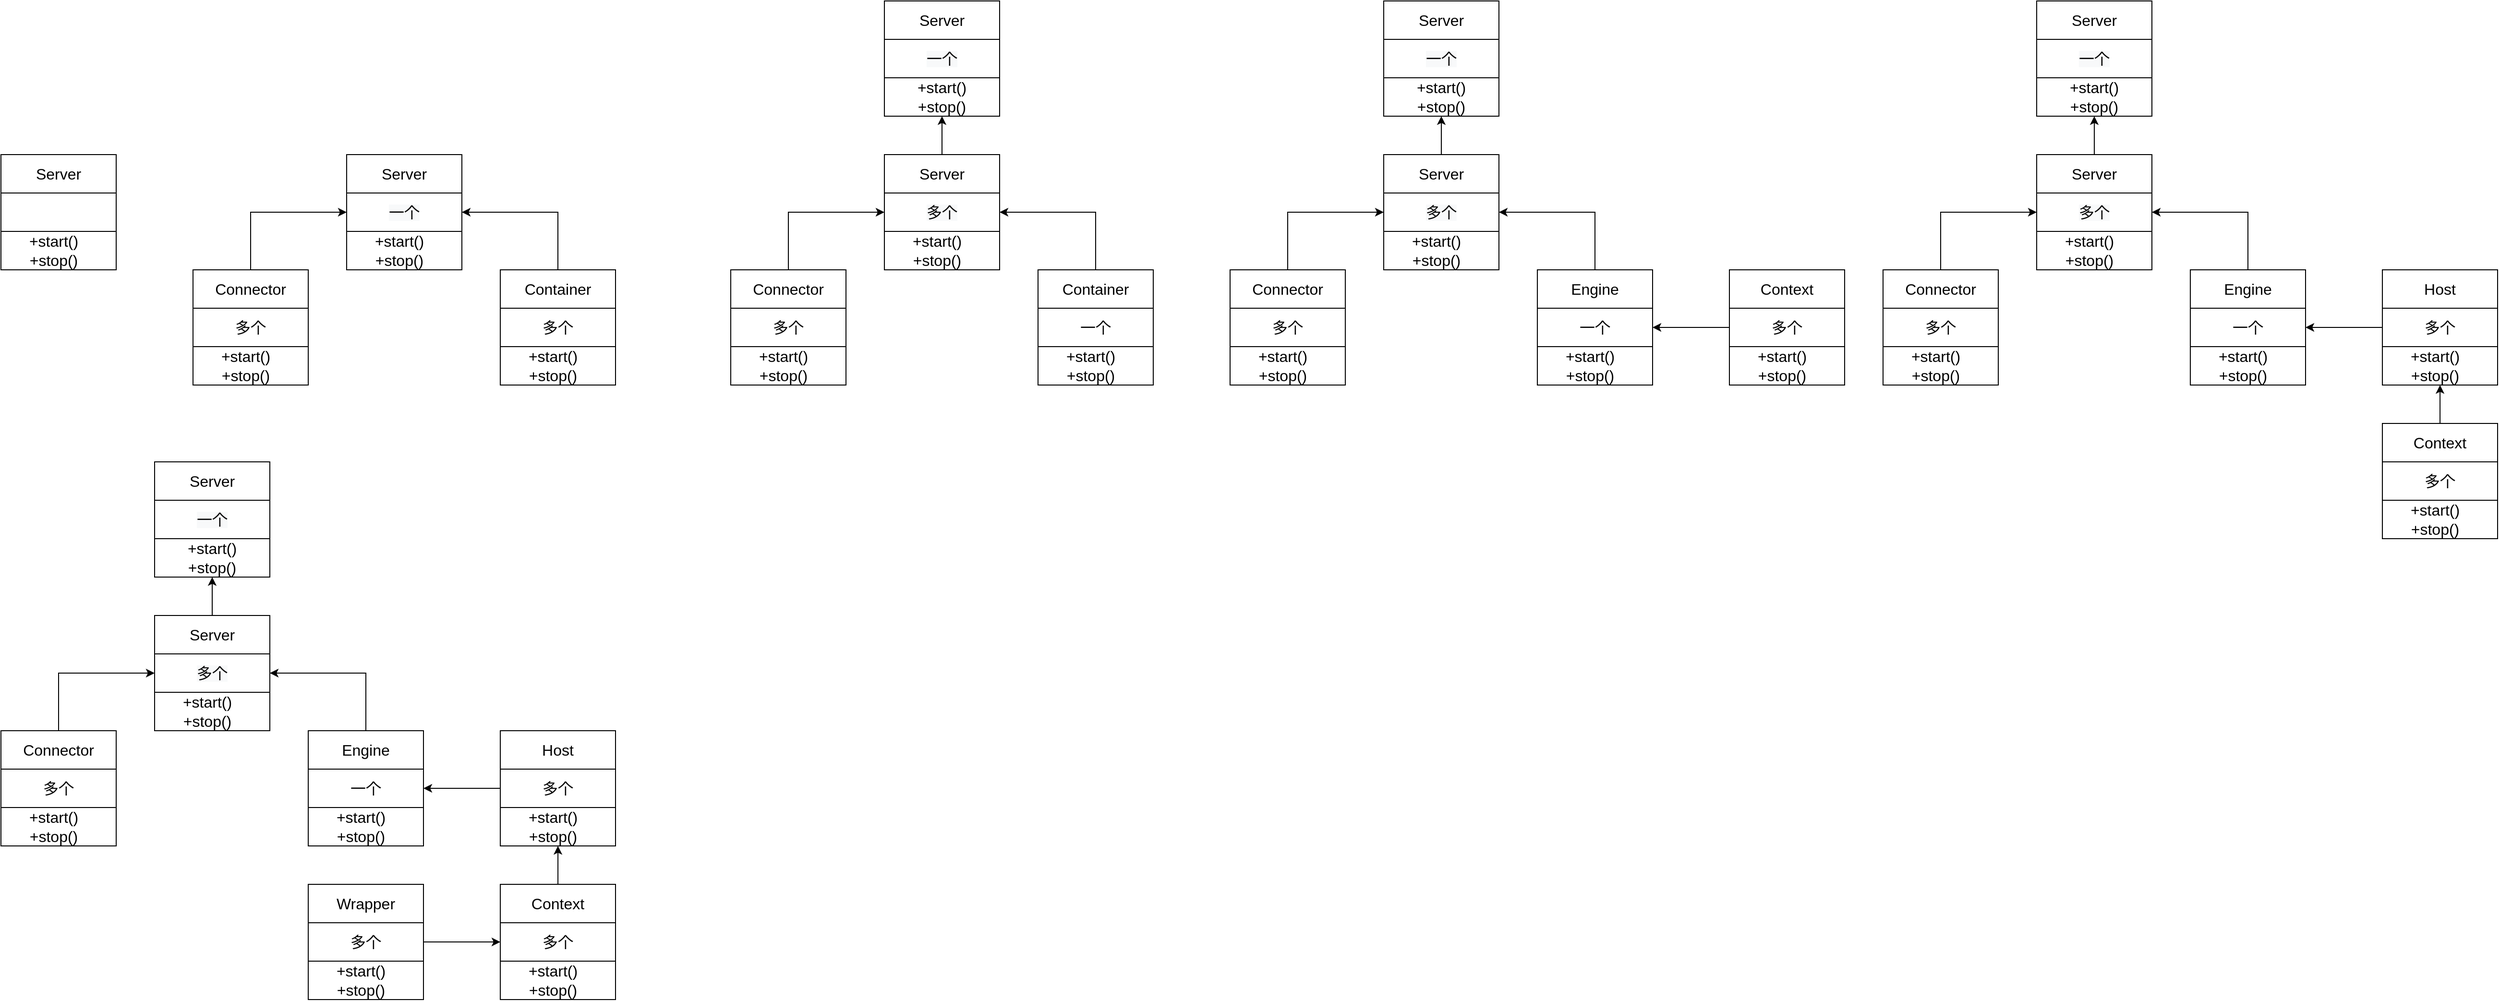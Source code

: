 <mxfile version="14.4.6" type="github">
  <diagram id="xyd3q2GVoSqCuVM3N67m" name="第 1 页">
    <mxGraphModel dx="1395" dy="899" grid="0" gridSize="10" guides="1" tooltips="1" connect="1" arrows="1" fold="1" page="1" pageScale="1" pageWidth="3300" pageHeight="4681" math="0" shadow="0">
      <root>
        <mxCell id="0" />
        <mxCell id="1" parent="0" />
        <mxCell id="2PzDrXG9zK0gIluA2ejx-1" value="" style="rounded=0;whiteSpace=wrap;html=1;" vertex="1" parent="1">
          <mxGeometry x="280" y="240" width="120" height="120" as="geometry" />
        </mxCell>
        <mxCell id="2PzDrXG9zK0gIluA2ejx-2" value="" style="endArrow=none;html=1;exitX=0;exitY=0.333;exitDx=0;exitDy=0;exitPerimeter=0;" edge="1" parent="1" source="2PzDrXG9zK0gIluA2ejx-1">
          <mxGeometry width="50" height="50" relative="1" as="geometry">
            <mxPoint x="430" y="310" as="sourcePoint" />
            <mxPoint x="400" y="280" as="targetPoint" />
          </mxGeometry>
        </mxCell>
        <mxCell id="2PzDrXG9zK0gIluA2ejx-3" value="" style="endArrow=none;html=1;exitX=0;exitY=0.333;exitDx=0;exitDy=0;exitPerimeter=0;" edge="1" parent="1">
          <mxGeometry width="50" height="50" relative="1" as="geometry">
            <mxPoint x="280" y="320.0" as="sourcePoint" />
            <mxPoint x="400" y="320.04" as="targetPoint" />
          </mxGeometry>
        </mxCell>
        <mxCell id="2PzDrXG9zK0gIluA2ejx-4" value="+start()&lt;br&gt;+stop()" style="text;html=1;strokeColor=none;fillColor=none;align=center;verticalAlign=middle;whiteSpace=wrap;rounded=0;fontSize=16;" vertex="1" parent="1">
          <mxGeometry x="290" y="320" width="90" height="40" as="geometry" />
        </mxCell>
        <mxCell id="2PzDrXG9zK0gIluA2ejx-25" value="Server" style="text;html=1;strokeColor=none;fillColor=none;align=center;verticalAlign=middle;whiteSpace=wrap;rounded=0;fontSize=16;" vertex="1" parent="1">
          <mxGeometry x="310" y="240" width="60" height="40" as="geometry" />
        </mxCell>
        <mxCell id="2PzDrXG9zK0gIluA2ejx-26" value="&lt;span style=&quot;color: rgb(0 , 0 , 0) ; font-family: &amp;#34;helvetica&amp;#34; ; font-size: 16px ; font-style: normal ; font-weight: 400 ; letter-spacing: normal ; text-align: center ; text-indent: 0px ; text-transform: none ; word-spacing: 0px ; background-color: rgb(248 , 249 , 250) ; display: inline ; float: none&quot;&gt;一个&lt;/span&gt;" style="rounded=0;whiteSpace=wrap;html=1;" vertex="1" parent="1">
          <mxGeometry x="640" y="240" width="120" height="120" as="geometry" />
        </mxCell>
        <mxCell id="2PzDrXG9zK0gIluA2ejx-27" value="" style="endArrow=none;html=1;exitX=0;exitY=0.333;exitDx=0;exitDy=0;exitPerimeter=0;" edge="1" parent="1" source="2PzDrXG9zK0gIluA2ejx-26">
          <mxGeometry width="50" height="50" relative="1" as="geometry">
            <mxPoint x="790" y="310" as="sourcePoint" />
            <mxPoint x="760" y="280" as="targetPoint" />
          </mxGeometry>
        </mxCell>
        <mxCell id="2PzDrXG9zK0gIluA2ejx-28" value="" style="endArrow=none;html=1;exitX=0;exitY=0.333;exitDx=0;exitDy=0;exitPerimeter=0;" edge="1" parent="1">
          <mxGeometry width="50" height="50" relative="1" as="geometry">
            <mxPoint x="640" y="320" as="sourcePoint" />
            <mxPoint x="760" y="320.04" as="targetPoint" />
          </mxGeometry>
        </mxCell>
        <mxCell id="2PzDrXG9zK0gIluA2ejx-29" value="+start()&lt;br&gt;+stop()" style="text;html=1;strokeColor=none;fillColor=none;align=center;verticalAlign=middle;whiteSpace=wrap;rounded=0;fontSize=16;" vertex="1" parent="1">
          <mxGeometry x="650" y="320" width="90" height="40" as="geometry" />
        </mxCell>
        <mxCell id="2PzDrXG9zK0gIluA2ejx-30" value="Server" style="text;html=1;strokeColor=none;fillColor=none;align=center;verticalAlign=middle;whiteSpace=wrap;rounded=0;fontSize=16;" vertex="1" parent="1">
          <mxGeometry x="670" y="240" width="60" height="40" as="geometry" />
        </mxCell>
        <mxCell id="2PzDrXG9zK0gIluA2ejx-52" value="&lt;span style=&quot;font-size: 16px&quot;&gt;多个&lt;/span&gt;" style="rounded=0;whiteSpace=wrap;html=1;" vertex="1" parent="1">
          <mxGeometry x="800" y="360" width="120" height="120" as="geometry" />
        </mxCell>
        <mxCell id="2PzDrXG9zK0gIluA2ejx-53" value="" style="endArrow=none;html=1;exitX=0;exitY=0.333;exitDx=0;exitDy=0;exitPerimeter=0;" edge="1" parent="1" source="2PzDrXG9zK0gIluA2ejx-52">
          <mxGeometry width="50" height="50" relative="1" as="geometry">
            <mxPoint x="950" y="430" as="sourcePoint" />
            <mxPoint x="920" y="400" as="targetPoint" />
          </mxGeometry>
        </mxCell>
        <mxCell id="2PzDrXG9zK0gIluA2ejx-54" value="" style="endArrow=none;html=1;exitX=0;exitY=0.333;exitDx=0;exitDy=0;exitPerimeter=0;" edge="1" parent="1">
          <mxGeometry width="50" height="50" relative="1" as="geometry">
            <mxPoint x="800" y="440" as="sourcePoint" />
            <mxPoint x="920" y="440.04" as="targetPoint" />
          </mxGeometry>
        </mxCell>
        <mxCell id="2PzDrXG9zK0gIluA2ejx-55" value="+start()&lt;br&gt;+stop()" style="text;html=1;strokeColor=none;fillColor=none;align=center;verticalAlign=middle;whiteSpace=wrap;rounded=0;fontSize=16;" vertex="1" parent="1">
          <mxGeometry x="810" y="440" width="90" height="40" as="geometry" />
        </mxCell>
        <mxCell id="2PzDrXG9zK0gIluA2ejx-64" style="edgeStyle=orthogonalEdgeStyle;rounded=0;orthogonalLoop=1;jettySize=auto;html=1;entryX=1;entryY=0.5;entryDx=0;entryDy=0;fontSize=16;exitX=0.5;exitY=0;exitDx=0;exitDy=0;" edge="1" parent="1" source="2PzDrXG9zK0gIluA2ejx-56" target="2PzDrXG9zK0gIluA2ejx-26">
          <mxGeometry relative="1" as="geometry">
            <Array as="points">
              <mxPoint x="860" y="300" />
            </Array>
          </mxGeometry>
        </mxCell>
        <mxCell id="2PzDrXG9zK0gIluA2ejx-56" value="Container" style="text;html=1;strokeColor=none;fillColor=none;align=center;verticalAlign=middle;whiteSpace=wrap;rounded=0;fontSize=16;" vertex="1" parent="1">
          <mxGeometry x="830" y="360" width="60" height="40" as="geometry" />
        </mxCell>
        <mxCell id="2PzDrXG9zK0gIluA2ejx-57" value="&lt;font style=&quot;font-size: 16px&quot;&gt;多个&lt;/font&gt;" style="rounded=0;whiteSpace=wrap;html=1;" vertex="1" parent="1">
          <mxGeometry x="480" y="360" width="120" height="120" as="geometry" />
        </mxCell>
        <mxCell id="2PzDrXG9zK0gIluA2ejx-58" value="" style="endArrow=none;html=1;exitX=0;exitY=0.333;exitDx=0;exitDy=0;exitPerimeter=0;" edge="1" parent="1" source="2PzDrXG9zK0gIluA2ejx-57">
          <mxGeometry width="50" height="50" relative="1" as="geometry">
            <mxPoint x="630" y="430" as="sourcePoint" />
            <mxPoint x="600" y="400" as="targetPoint" />
          </mxGeometry>
        </mxCell>
        <mxCell id="2PzDrXG9zK0gIluA2ejx-59" value="" style="endArrow=none;html=1;exitX=0;exitY=0.333;exitDx=0;exitDy=0;exitPerimeter=0;" edge="1" parent="1">
          <mxGeometry width="50" height="50" relative="1" as="geometry">
            <mxPoint x="480" y="440" as="sourcePoint" />
            <mxPoint x="600" y="440.04" as="targetPoint" />
          </mxGeometry>
        </mxCell>
        <mxCell id="2PzDrXG9zK0gIluA2ejx-60" value="+start()&lt;br&gt;+stop()" style="text;html=1;strokeColor=none;fillColor=none;align=center;verticalAlign=middle;whiteSpace=wrap;rounded=0;fontSize=16;" vertex="1" parent="1">
          <mxGeometry x="490" y="440" width="90" height="40" as="geometry" />
        </mxCell>
        <mxCell id="2PzDrXG9zK0gIluA2ejx-63" style="edgeStyle=orthogonalEdgeStyle;rounded=0;orthogonalLoop=1;jettySize=auto;html=1;entryX=0;entryY=0.5;entryDx=0;entryDy=0;fontSize=16;" edge="1" parent="1" source="2PzDrXG9zK0gIluA2ejx-61" target="2PzDrXG9zK0gIluA2ejx-26">
          <mxGeometry relative="1" as="geometry">
            <Array as="points">
              <mxPoint x="540" y="300" />
            </Array>
          </mxGeometry>
        </mxCell>
        <mxCell id="2PzDrXG9zK0gIluA2ejx-61" value="Connector" style="text;html=1;strokeColor=none;fillColor=none;align=center;verticalAlign=middle;whiteSpace=wrap;rounded=0;fontSize=16;" vertex="1" parent="1">
          <mxGeometry x="510" y="360" width="60" height="40" as="geometry" />
        </mxCell>
        <mxCell id="2PzDrXG9zK0gIluA2ejx-117" value="" style="edgeStyle=orthogonalEdgeStyle;rounded=0;orthogonalLoop=1;jettySize=auto;html=1;fontSize=16;entryX=0.5;entryY=1;entryDx=0;entryDy=0;" edge="1" parent="1" source="2PzDrXG9zK0gIluA2ejx-88" target="2PzDrXG9zK0gIluA2ejx-112">
          <mxGeometry relative="1" as="geometry" />
        </mxCell>
        <mxCell id="2PzDrXG9zK0gIluA2ejx-88" value="&lt;span style=&quot;color: rgb(0 , 0 , 0) ; font-family: &amp;#34;helvetica&amp;#34; ; font-size: 16px ; font-style: normal ; font-weight: 400 ; letter-spacing: normal ; text-align: center ; text-indent: 0px ; text-transform: none ; word-spacing: 0px ; background-color: rgb(248 , 249 , 250) ; display: inline ; float: none&quot;&gt;多个&lt;/span&gt;" style="rounded=0;whiteSpace=wrap;html=1;" vertex="1" parent="1">
          <mxGeometry x="1200" y="240" width="120" height="120" as="geometry" />
        </mxCell>
        <mxCell id="2PzDrXG9zK0gIluA2ejx-89" value="" style="endArrow=none;html=1;exitX=0;exitY=0.333;exitDx=0;exitDy=0;exitPerimeter=0;" edge="1" parent="1" source="2PzDrXG9zK0gIluA2ejx-88">
          <mxGeometry width="50" height="50" relative="1" as="geometry">
            <mxPoint x="1350" y="310" as="sourcePoint" />
            <mxPoint x="1320" y="280" as="targetPoint" />
          </mxGeometry>
        </mxCell>
        <mxCell id="2PzDrXG9zK0gIluA2ejx-90" value="" style="endArrow=none;html=1;exitX=0;exitY=0.333;exitDx=0;exitDy=0;exitPerimeter=0;" edge="1" parent="1">
          <mxGeometry width="50" height="50" relative="1" as="geometry">
            <mxPoint x="1200" y="320" as="sourcePoint" />
            <mxPoint x="1320" y="320.04" as="targetPoint" />
          </mxGeometry>
        </mxCell>
        <mxCell id="2PzDrXG9zK0gIluA2ejx-91" value="+start()&lt;br&gt;+stop()" style="text;html=1;strokeColor=none;fillColor=none;align=center;verticalAlign=middle;whiteSpace=wrap;rounded=0;fontSize=16;" vertex="1" parent="1">
          <mxGeometry x="1210" y="320" width="90" height="40" as="geometry" />
        </mxCell>
        <mxCell id="2PzDrXG9zK0gIluA2ejx-92" value="Server" style="text;html=1;strokeColor=none;fillColor=none;align=center;verticalAlign=middle;whiteSpace=wrap;rounded=0;fontSize=16;" vertex="1" parent="1">
          <mxGeometry x="1230" y="240" width="60" height="40" as="geometry" />
        </mxCell>
        <mxCell id="2PzDrXG9zK0gIluA2ejx-93" value="&lt;span style=&quot;font-size: 16px&quot;&gt;一个&lt;/span&gt;" style="rounded=0;whiteSpace=wrap;html=1;" vertex="1" parent="1">
          <mxGeometry x="1360" y="360" width="120" height="120" as="geometry" />
        </mxCell>
        <mxCell id="2PzDrXG9zK0gIluA2ejx-94" value="" style="endArrow=none;html=1;exitX=0;exitY=0.333;exitDx=0;exitDy=0;exitPerimeter=0;" edge="1" parent="1" source="2PzDrXG9zK0gIluA2ejx-93">
          <mxGeometry width="50" height="50" relative="1" as="geometry">
            <mxPoint x="1510" y="430" as="sourcePoint" />
            <mxPoint x="1480" y="400" as="targetPoint" />
          </mxGeometry>
        </mxCell>
        <mxCell id="2PzDrXG9zK0gIluA2ejx-95" value="" style="endArrow=none;html=1;exitX=0;exitY=0.333;exitDx=0;exitDy=0;exitPerimeter=0;" edge="1" parent="1">
          <mxGeometry width="50" height="50" relative="1" as="geometry">
            <mxPoint x="1360" y="440" as="sourcePoint" />
            <mxPoint x="1480" y="440.04" as="targetPoint" />
          </mxGeometry>
        </mxCell>
        <mxCell id="2PzDrXG9zK0gIluA2ejx-96" value="+start()&lt;br&gt;+stop()" style="text;html=1;strokeColor=none;fillColor=none;align=center;verticalAlign=middle;whiteSpace=wrap;rounded=0;fontSize=16;" vertex="1" parent="1">
          <mxGeometry x="1370" y="440" width="90" height="40" as="geometry" />
        </mxCell>
        <mxCell id="2PzDrXG9zK0gIluA2ejx-97" style="edgeStyle=orthogonalEdgeStyle;rounded=0;orthogonalLoop=1;jettySize=auto;html=1;entryX=1;entryY=0.5;entryDx=0;entryDy=0;fontSize=16;exitX=0.5;exitY=0;exitDx=0;exitDy=0;" edge="1" parent="1" source="2PzDrXG9zK0gIluA2ejx-98" target="2PzDrXG9zK0gIluA2ejx-88">
          <mxGeometry relative="1" as="geometry">
            <Array as="points">
              <mxPoint x="1420" y="300" />
            </Array>
          </mxGeometry>
        </mxCell>
        <mxCell id="2PzDrXG9zK0gIluA2ejx-98" value="Container" style="text;html=1;strokeColor=none;fillColor=none;align=center;verticalAlign=middle;whiteSpace=wrap;rounded=0;fontSize=16;" vertex="1" parent="1">
          <mxGeometry x="1390" y="360" width="60" height="40" as="geometry" />
        </mxCell>
        <mxCell id="2PzDrXG9zK0gIluA2ejx-99" value="&lt;font style=&quot;font-size: 16px&quot;&gt;多个&lt;/font&gt;" style="rounded=0;whiteSpace=wrap;html=1;" vertex="1" parent="1">
          <mxGeometry x="1040" y="360" width="120" height="120" as="geometry" />
        </mxCell>
        <mxCell id="2PzDrXG9zK0gIluA2ejx-100" value="" style="endArrow=none;html=1;exitX=0;exitY=0.333;exitDx=0;exitDy=0;exitPerimeter=0;" edge="1" parent="1" source="2PzDrXG9zK0gIluA2ejx-99">
          <mxGeometry width="50" height="50" relative="1" as="geometry">
            <mxPoint x="1190" y="430" as="sourcePoint" />
            <mxPoint x="1160" y="400" as="targetPoint" />
          </mxGeometry>
        </mxCell>
        <mxCell id="2PzDrXG9zK0gIluA2ejx-101" value="" style="endArrow=none;html=1;exitX=0;exitY=0.333;exitDx=0;exitDy=0;exitPerimeter=0;" edge="1" parent="1">
          <mxGeometry width="50" height="50" relative="1" as="geometry">
            <mxPoint x="1040" y="440" as="sourcePoint" />
            <mxPoint x="1160" y="440.04" as="targetPoint" />
          </mxGeometry>
        </mxCell>
        <mxCell id="2PzDrXG9zK0gIluA2ejx-102" value="+start()&lt;br&gt;+stop()" style="text;html=1;strokeColor=none;fillColor=none;align=center;verticalAlign=middle;whiteSpace=wrap;rounded=0;fontSize=16;" vertex="1" parent="1">
          <mxGeometry x="1050" y="440" width="90" height="40" as="geometry" />
        </mxCell>
        <mxCell id="2PzDrXG9zK0gIluA2ejx-103" style="edgeStyle=orthogonalEdgeStyle;rounded=0;orthogonalLoop=1;jettySize=auto;html=1;entryX=0;entryY=0.5;entryDx=0;entryDy=0;fontSize=16;" edge="1" parent="1" source="2PzDrXG9zK0gIluA2ejx-104" target="2PzDrXG9zK0gIluA2ejx-88">
          <mxGeometry relative="1" as="geometry">
            <Array as="points">
              <mxPoint x="1100" y="300" />
            </Array>
          </mxGeometry>
        </mxCell>
        <mxCell id="2PzDrXG9zK0gIluA2ejx-104" value="Connector" style="text;html=1;strokeColor=none;fillColor=none;align=center;verticalAlign=middle;whiteSpace=wrap;rounded=0;fontSize=16;" vertex="1" parent="1">
          <mxGeometry x="1070" y="360" width="60" height="40" as="geometry" />
        </mxCell>
        <mxCell id="2PzDrXG9zK0gIluA2ejx-112" value="&lt;span style=&quot;color: rgb(0 , 0 , 0) ; font-family: &amp;#34;helvetica&amp;#34; ; font-size: 16px ; font-style: normal ; font-weight: 400 ; letter-spacing: normal ; text-align: center ; text-indent: 0px ; text-transform: none ; word-spacing: 0px ; background-color: rgb(248 , 249 , 250) ; display: inline ; float: none&quot;&gt;一个&lt;/span&gt;" style="rounded=0;whiteSpace=wrap;html=1;" vertex="1" parent="1">
          <mxGeometry x="1200" y="80" width="120" height="120" as="geometry" />
        </mxCell>
        <mxCell id="2PzDrXG9zK0gIluA2ejx-113" value="" style="endArrow=none;html=1;exitX=0;exitY=0.333;exitDx=0;exitDy=0;exitPerimeter=0;" edge="1" parent="1" source="2PzDrXG9zK0gIluA2ejx-112">
          <mxGeometry width="50" height="50" relative="1" as="geometry">
            <mxPoint x="1350" y="150" as="sourcePoint" />
            <mxPoint x="1320" y="120" as="targetPoint" />
          </mxGeometry>
        </mxCell>
        <mxCell id="2PzDrXG9zK0gIluA2ejx-114" value="" style="endArrow=none;html=1;exitX=0;exitY=0.333;exitDx=0;exitDy=0;exitPerimeter=0;" edge="1" parent="1">
          <mxGeometry width="50" height="50" relative="1" as="geometry">
            <mxPoint x="1200" y="160" as="sourcePoint" />
            <mxPoint x="1320" y="160.04" as="targetPoint" />
          </mxGeometry>
        </mxCell>
        <mxCell id="2PzDrXG9zK0gIluA2ejx-115" value="+start()&lt;br&gt;+stop()" style="text;html=1;strokeColor=none;fillColor=none;align=center;verticalAlign=middle;whiteSpace=wrap;rounded=0;fontSize=16;" vertex="1" parent="1">
          <mxGeometry x="1220" y="160" width="80" height="40" as="geometry" />
        </mxCell>
        <mxCell id="2PzDrXG9zK0gIluA2ejx-116" value="Server" style="text;html=1;strokeColor=none;fillColor=none;align=center;verticalAlign=middle;whiteSpace=wrap;rounded=0;fontSize=16;" vertex="1" parent="1">
          <mxGeometry x="1230" y="80" width="60" height="40" as="geometry" />
        </mxCell>
        <mxCell id="2PzDrXG9zK0gIluA2ejx-119" value="" style="edgeStyle=orthogonalEdgeStyle;rounded=0;orthogonalLoop=1;jettySize=auto;html=1;fontSize=16;entryX=0.5;entryY=1;entryDx=0;entryDy=0;" edge="1" parent="1" source="2PzDrXG9zK0gIluA2ejx-120" target="2PzDrXG9zK0gIluA2ejx-137">
          <mxGeometry relative="1" as="geometry" />
        </mxCell>
        <mxCell id="2PzDrXG9zK0gIluA2ejx-120" value="&lt;span style=&quot;color: rgb(0 , 0 , 0) ; font-family: &amp;#34;helvetica&amp;#34; ; font-size: 16px ; font-style: normal ; font-weight: 400 ; letter-spacing: normal ; text-align: center ; text-indent: 0px ; text-transform: none ; word-spacing: 0px ; background-color: rgb(248 , 249 , 250) ; display: inline ; float: none&quot;&gt;多个&lt;/span&gt;" style="rounded=0;whiteSpace=wrap;html=1;" vertex="1" parent="1">
          <mxGeometry x="1720" y="240" width="120" height="120" as="geometry" />
        </mxCell>
        <mxCell id="2PzDrXG9zK0gIluA2ejx-121" value="" style="endArrow=none;html=1;exitX=0;exitY=0.333;exitDx=0;exitDy=0;exitPerimeter=0;" edge="1" parent="1" source="2PzDrXG9zK0gIluA2ejx-120">
          <mxGeometry width="50" height="50" relative="1" as="geometry">
            <mxPoint x="1870" y="310" as="sourcePoint" />
            <mxPoint x="1840" y="280" as="targetPoint" />
          </mxGeometry>
        </mxCell>
        <mxCell id="2PzDrXG9zK0gIluA2ejx-122" value="" style="endArrow=none;html=1;exitX=0;exitY=0.333;exitDx=0;exitDy=0;exitPerimeter=0;" edge="1" parent="1">
          <mxGeometry width="50" height="50" relative="1" as="geometry">
            <mxPoint x="1720" y="320.0" as="sourcePoint" />
            <mxPoint x="1840" y="320.04" as="targetPoint" />
          </mxGeometry>
        </mxCell>
        <mxCell id="2PzDrXG9zK0gIluA2ejx-123" value="+start()&lt;br&gt;+stop()" style="text;html=1;strokeColor=none;fillColor=none;align=center;verticalAlign=middle;whiteSpace=wrap;rounded=0;fontSize=16;" vertex="1" parent="1">
          <mxGeometry x="1730" y="320" width="90" height="40" as="geometry" />
        </mxCell>
        <mxCell id="2PzDrXG9zK0gIluA2ejx-124" value="Server" style="text;html=1;strokeColor=none;fillColor=none;align=center;verticalAlign=middle;whiteSpace=wrap;rounded=0;fontSize=16;" vertex="1" parent="1">
          <mxGeometry x="1750" y="240" width="60" height="40" as="geometry" />
        </mxCell>
        <mxCell id="2PzDrXG9zK0gIluA2ejx-125" value="&lt;span style=&quot;font-size: 16px&quot;&gt;一个&lt;/span&gt;" style="rounded=0;whiteSpace=wrap;html=1;" vertex="1" parent="1">
          <mxGeometry x="1880" y="360" width="120" height="120" as="geometry" />
        </mxCell>
        <mxCell id="2PzDrXG9zK0gIluA2ejx-126" value="" style="endArrow=none;html=1;exitX=0;exitY=0.333;exitDx=0;exitDy=0;exitPerimeter=0;" edge="1" parent="1" source="2PzDrXG9zK0gIluA2ejx-125">
          <mxGeometry width="50" height="50" relative="1" as="geometry">
            <mxPoint x="2030" y="430" as="sourcePoint" />
            <mxPoint x="2000" y="400.0" as="targetPoint" />
          </mxGeometry>
        </mxCell>
        <mxCell id="2PzDrXG9zK0gIluA2ejx-127" value="" style="endArrow=none;html=1;exitX=0;exitY=0.333;exitDx=0;exitDy=0;exitPerimeter=0;" edge="1" parent="1">
          <mxGeometry width="50" height="50" relative="1" as="geometry">
            <mxPoint x="1880" y="440.0" as="sourcePoint" />
            <mxPoint x="2000" y="440.04" as="targetPoint" />
          </mxGeometry>
        </mxCell>
        <mxCell id="2PzDrXG9zK0gIluA2ejx-128" value="+start()&lt;br&gt;+stop()" style="text;html=1;strokeColor=none;fillColor=none;align=center;verticalAlign=middle;whiteSpace=wrap;rounded=0;fontSize=16;" vertex="1" parent="1">
          <mxGeometry x="1890" y="440" width="90" height="40" as="geometry" />
        </mxCell>
        <mxCell id="2PzDrXG9zK0gIluA2ejx-129" style="edgeStyle=orthogonalEdgeStyle;rounded=0;orthogonalLoop=1;jettySize=auto;html=1;entryX=1;entryY=0.5;entryDx=0;entryDy=0;fontSize=16;exitX=0.5;exitY=0;exitDx=0;exitDy=0;" edge="1" parent="1" source="2PzDrXG9zK0gIluA2ejx-130" target="2PzDrXG9zK0gIluA2ejx-120">
          <mxGeometry relative="1" as="geometry">
            <Array as="points">
              <mxPoint x="1940" y="300" />
            </Array>
          </mxGeometry>
        </mxCell>
        <mxCell id="2PzDrXG9zK0gIluA2ejx-130" value="Engine" style="text;html=1;strokeColor=none;fillColor=none;align=center;verticalAlign=middle;whiteSpace=wrap;rounded=0;fontSize=16;" vertex="1" parent="1">
          <mxGeometry x="1910" y="360" width="60" height="40" as="geometry" />
        </mxCell>
        <mxCell id="2PzDrXG9zK0gIluA2ejx-131" value="&lt;font style=&quot;font-size: 16px&quot;&gt;多个&lt;/font&gt;" style="rounded=0;whiteSpace=wrap;html=1;" vertex="1" parent="1">
          <mxGeometry x="1560" y="360" width="120" height="120" as="geometry" />
        </mxCell>
        <mxCell id="2PzDrXG9zK0gIluA2ejx-132" value="" style="endArrow=none;html=1;exitX=0;exitY=0.333;exitDx=0;exitDy=0;exitPerimeter=0;" edge="1" parent="1" source="2PzDrXG9zK0gIluA2ejx-131">
          <mxGeometry width="50" height="50" relative="1" as="geometry">
            <mxPoint x="1710" y="430" as="sourcePoint" />
            <mxPoint x="1680" y="400.0" as="targetPoint" />
          </mxGeometry>
        </mxCell>
        <mxCell id="2PzDrXG9zK0gIluA2ejx-133" value="" style="endArrow=none;html=1;exitX=0;exitY=0.333;exitDx=0;exitDy=0;exitPerimeter=0;" edge="1" parent="1">
          <mxGeometry width="50" height="50" relative="1" as="geometry">
            <mxPoint x="1560" y="440.0" as="sourcePoint" />
            <mxPoint x="1680" y="440.04" as="targetPoint" />
          </mxGeometry>
        </mxCell>
        <mxCell id="2PzDrXG9zK0gIluA2ejx-134" value="+start()&lt;br&gt;+stop()" style="text;html=1;strokeColor=none;fillColor=none;align=center;verticalAlign=middle;whiteSpace=wrap;rounded=0;fontSize=16;" vertex="1" parent="1">
          <mxGeometry x="1570" y="440" width="90" height="40" as="geometry" />
        </mxCell>
        <mxCell id="2PzDrXG9zK0gIluA2ejx-135" style="edgeStyle=orthogonalEdgeStyle;rounded=0;orthogonalLoop=1;jettySize=auto;html=1;entryX=0;entryY=0.5;entryDx=0;entryDy=0;fontSize=16;" edge="1" parent="1" source="2PzDrXG9zK0gIluA2ejx-136" target="2PzDrXG9zK0gIluA2ejx-120">
          <mxGeometry relative="1" as="geometry">
            <Array as="points">
              <mxPoint x="1620" y="300" />
            </Array>
          </mxGeometry>
        </mxCell>
        <mxCell id="2PzDrXG9zK0gIluA2ejx-136" value="Connector" style="text;html=1;strokeColor=none;fillColor=none;align=center;verticalAlign=middle;whiteSpace=wrap;rounded=0;fontSize=16;" vertex="1" parent="1">
          <mxGeometry x="1590" y="360" width="60" height="40" as="geometry" />
        </mxCell>
        <mxCell id="2PzDrXG9zK0gIluA2ejx-137" value="&lt;span style=&quot;color: rgb(0 , 0 , 0) ; font-family: &amp;#34;helvetica&amp;#34; ; font-size: 16px ; font-style: normal ; font-weight: 400 ; letter-spacing: normal ; text-align: center ; text-indent: 0px ; text-transform: none ; word-spacing: 0px ; background-color: rgb(248 , 249 , 250) ; display: inline ; float: none&quot;&gt;一个&lt;/span&gt;" style="rounded=0;whiteSpace=wrap;html=1;" vertex="1" parent="1">
          <mxGeometry x="1720" y="80" width="120" height="120" as="geometry" />
        </mxCell>
        <mxCell id="2PzDrXG9zK0gIluA2ejx-138" value="" style="endArrow=none;html=1;exitX=0;exitY=0.333;exitDx=0;exitDy=0;exitPerimeter=0;" edge="1" parent="1" source="2PzDrXG9zK0gIluA2ejx-137">
          <mxGeometry width="50" height="50" relative="1" as="geometry">
            <mxPoint x="1870" y="150" as="sourcePoint" />
            <mxPoint x="1840" y="120" as="targetPoint" />
          </mxGeometry>
        </mxCell>
        <mxCell id="2PzDrXG9zK0gIluA2ejx-139" value="" style="endArrow=none;html=1;exitX=0;exitY=0.333;exitDx=0;exitDy=0;exitPerimeter=0;" edge="1" parent="1">
          <mxGeometry width="50" height="50" relative="1" as="geometry">
            <mxPoint x="1720" y="160" as="sourcePoint" />
            <mxPoint x="1840" y="160.04" as="targetPoint" />
          </mxGeometry>
        </mxCell>
        <mxCell id="2PzDrXG9zK0gIluA2ejx-140" value="+start()&lt;br&gt;+stop()" style="text;html=1;strokeColor=none;fillColor=none;align=center;verticalAlign=middle;whiteSpace=wrap;rounded=0;fontSize=16;" vertex="1" parent="1">
          <mxGeometry x="1740" y="160" width="80" height="40" as="geometry" />
        </mxCell>
        <mxCell id="2PzDrXG9zK0gIluA2ejx-141" value="Server" style="text;html=1;strokeColor=none;fillColor=none;align=center;verticalAlign=middle;whiteSpace=wrap;rounded=0;fontSize=16;" vertex="1" parent="1">
          <mxGeometry x="1750" y="80" width="60" height="40" as="geometry" />
        </mxCell>
        <mxCell id="2PzDrXG9zK0gIluA2ejx-147" value="" style="edgeStyle=orthogonalEdgeStyle;rounded=0;orthogonalLoop=1;jettySize=auto;html=1;fontSize=16;entryX=1;entryY=0.5;entryDx=0;entryDy=0;" edge="1" parent="1" source="2PzDrXG9zK0gIluA2ejx-142" target="2PzDrXG9zK0gIluA2ejx-125">
          <mxGeometry relative="1" as="geometry" />
        </mxCell>
        <mxCell id="2PzDrXG9zK0gIluA2ejx-142" value="&lt;span style=&quot;font-size: 16px&quot;&gt;多个&lt;/span&gt;" style="rounded=0;whiteSpace=wrap;html=1;" vertex="1" parent="1">
          <mxGeometry x="2080" y="360" width="120" height="120" as="geometry" />
        </mxCell>
        <mxCell id="2PzDrXG9zK0gIluA2ejx-143" value="" style="endArrow=none;html=1;exitX=0;exitY=0.333;exitDx=0;exitDy=0;exitPerimeter=0;" edge="1" parent="1" source="2PzDrXG9zK0gIluA2ejx-142">
          <mxGeometry width="50" height="50" relative="1" as="geometry">
            <mxPoint x="2230" y="430" as="sourcePoint" />
            <mxPoint x="2200" y="400.0" as="targetPoint" />
          </mxGeometry>
        </mxCell>
        <mxCell id="2PzDrXG9zK0gIluA2ejx-144" value="" style="endArrow=none;html=1;exitX=0;exitY=0.333;exitDx=0;exitDy=0;exitPerimeter=0;" edge="1" parent="1">
          <mxGeometry width="50" height="50" relative="1" as="geometry">
            <mxPoint x="2080" y="440.0" as="sourcePoint" />
            <mxPoint x="2200" y="440.04" as="targetPoint" />
          </mxGeometry>
        </mxCell>
        <mxCell id="2PzDrXG9zK0gIluA2ejx-145" value="+start()&lt;br&gt;+stop()" style="text;html=1;strokeColor=none;fillColor=none;align=center;verticalAlign=middle;whiteSpace=wrap;rounded=0;fontSize=16;" vertex="1" parent="1">
          <mxGeometry x="2090" y="440" width="90" height="40" as="geometry" />
        </mxCell>
        <mxCell id="2PzDrXG9zK0gIluA2ejx-146" value="Context" style="text;html=1;strokeColor=none;fillColor=none;align=center;verticalAlign=middle;whiteSpace=wrap;rounded=0;fontSize=16;" vertex="1" parent="1">
          <mxGeometry x="2110" y="360" width="60" height="40" as="geometry" />
        </mxCell>
        <mxCell id="2PzDrXG9zK0gIluA2ejx-148" value="" style="edgeStyle=orthogonalEdgeStyle;rounded=0;orthogonalLoop=1;jettySize=auto;html=1;fontSize=16;entryX=0.5;entryY=1;entryDx=0;entryDy=0;" edge="1" parent="1" source="2PzDrXG9zK0gIluA2ejx-149" target="2PzDrXG9zK0gIluA2ejx-166">
          <mxGeometry relative="1" as="geometry" />
        </mxCell>
        <mxCell id="2PzDrXG9zK0gIluA2ejx-149" value="&lt;span style=&quot;color: rgb(0 , 0 , 0) ; font-family: &amp;#34;helvetica&amp;#34; ; font-size: 16px ; font-style: normal ; font-weight: 400 ; letter-spacing: normal ; text-align: center ; text-indent: 0px ; text-transform: none ; word-spacing: 0px ; background-color: rgb(248 , 249 , 250) ; display: inline ; float: none&quot;&gt;多个&lt;/span&gt;" style="rounded=0;whiteSpace=wrap;html=1;" vertex="1" parent="1">
          <mxGeometry x="2400" y="240" width="120" height="120" as="geometry" />
        </mxCell>
        <mxCell id="2PzDrXG9zK0gIluA2ejx-150" value="" style="endArrow=none;html=1;exitX=0;exitY=0.333;exitDx=0;exitDy=0;exitPerimeter=0;" edge="1" parent="1" source="2PzDrXG9zK0gIluA2ejx-149">
          <mxGeometry width="50" height="50" relative="1" as="geometry">
            <mxPoint x="2550" y="310" as="sourcePoint" />
            <mxPoint x="2520" y="280" as="targetPoint" />
          </mxGeometry>
        </mxCell>
        <mxCell id="2PzDrXG9zK0gIluA2ejx-151" value="" style="endArrow=none;html=1;exitX=0;exitY=0.333;exitDx=0;exitDy=0;exitPerimeter=0;" edge="1" parent="1">
          <mxGeometry width="50" height="50" relative="1" as="geometry">
            <mxPoint x="2400" y="320.0" as="sourcePoint" />
            <mxPoint x="2520" y="320.04" as="targetPoint" />
          </mxGeometry>
        </mxCell>
        <mxCell id="2PzDrXG9zK0gIluA2ejx-152" value="+start()&lt;br&gt;+stop()" style="text;html=1;strokeColor=none;fillColor=none;align=center;verticalAlign=middle;whiteSpace=wrap;rounded=0;fontSize=16;" vertex="1" parent="1">
          <mxGeometry x="2410" y="320" width="90" height="40" as="geometry" />
        </mxCell>
        <mxCell id="2PzDrXG9zK0gIluA2ejx-153" value="Server" style="text;html=1;strokeColor=none;fillColor=none;align=center;verticalAlign=middle;whiteSpace=wrap;rounded=0;fontSize=16;" vertex="1" parent="1">
          <mxGeometry x="2430" y="240" width="60" height="40" as="geometry" />
        </mxCell>
        <mxCell id="2PzDrXG9zK0gIluA2ejx-154" value="&lt;span style=&quot;font-size: 16px&quot;&gt;一个&lt;/span&gt;" style="rounded=0;whiteSpace=wrap;html=1;" vertex="1" parent="1">
          <mxGeometry x="2560" y="360" width="120" height="120" as="geometry" />
        </mxCell>
        <mxCell id="2PzDrXG9zK0gIluA2ejx-155" value="" style="endArrow=none;html=1;exitX=0;exitY=0.333;exitDx=0;exitDy=0;exitPerimeter=0;" edge="1" parent="1" source="2PzDrXG9zK0gIluA2ejx-154">
          <mxGeometry width="50" height="50" relative="1" as="geometry">
            <mxPoint x="2710" y="430" as="sourcePoint" />
            <mxPoint x="2680" y="400.0" as="targetPoint" />
          </mxGeometry>
        </mxCell>
        <mxCell id="2PzDrXG9zK0gIluA2ejx-156" value="" style="endArrow=none;html=1;exitX=0;exitY=0.333;exitDx=0;exitDy=0;exitPerimeter=0;" edge="1" parent="1">
          <mxGeometry width="50" height="50" relative="1" as="geometry">
            <mxPoint x="2560" y="440.0" as="sourcePoint" />
            <mxPoint x="2680" y="440.04" as="targetPoint" />
          </mxGeometry>
        </mxCell>
        <mxCell id="2PzDrXG9zK0gIluA2ejx-157" value="+start()&lt;br&gt;+stop()" style="text;html=1;strokeColor=none;fillColor=none;align=center;verticalAlign=middle;whiteSpace=wrap;rounded=0;fontSize=16;" vertex="1" parent="1">
          <mxGeometry x="2570" y="440" width="90" height="40" as="geometry" />
        </mxCell>
        <mxCell id="2PzDrXG9zK0gIluA2ejx-158" style="edgeStyle=orthogonalEdgeStyle;rounded=0;orthogonalLoop=1;jettySize=auto;html=1;entryX=1;entryY=0.5;entryDx=0;entryDy=0;fontSize=16;exitX=0.5;exitY=0;exitDx=0;exitDy=0;" edge="1" parent="1" source="2PzDrXG9zK0gIluA2ejx-159" target="2PzDrXG9zK0gIluA2ejx-149">
          <mxGeometry relative="1" as="geometry">
            <Array as="points">
              <mxPoint x="2620" y="300" />
            </Array>
          </mxGeometry>
        </mxCell>
        <mxCell id="2PzDrXG9zK0gIluA2ejx-159" value="Engine" style="text;html=1;strokeColor=none;fillColor=none;align=center;verticalAlign=middle;whiteSpace=wrap;rounded=0;fontSize=16;" vertex="1" parent="1">
          <mxGeometry x="2590" y="360" width="60" height="40" as="geometry" />
        </mxCell>
        <mxCell id="2PzDrXG9zK0gIluA2ejx-160" value="&lt;font style=&quot;font-size: 16px&quot;&gt;多个&lt;/font&gt;" style="rounded=0;whiteSpace=wrap;html=1;" vertex="1" parent="1">
          <mxGeometry x="2240" y="360" width="120" height="120" as="geometry" />
        </mxCell>
        <mxCell id="2PzDrXG9zK0gIluA2ejx-161" value="" style="endArrow=none;html=1;exitX=0;exitY=0.333;exitDx=0;exitDy=0;exitPerimeter=0;" edge="1" parent="1" source="2PzDrXG9zK0gIluA2ejx-160">
          <mxGeometry width="50" height="50" relative="1" as="geometry">
            <mxPoint x="2390" y="430" as="sourcePoint" />
            <mxPoint x="2360" y="400.0" as="targetPoint" />
          </mxGeometry>
        </mxCell>
        <mxCell id="2PzDrXG9zK0gIluA2ejx-162" value="" style="endArrow=none;html=1;exitX=0;exitY=0.333;exitDx=0;exitDy=0;exitPerimeter=0;" edge="1" parent="1">
          <mxGeometry width="50" height="50" relative="1" as="geometry">
            <mxPoint x="2240" y="440.0" as="sourcePoint" />
            <mxPoint x="2360" y="440.04" as="targetPoint" />
          </mxGeometry>
        </mxCell>
        <mxCell id="2PzDrXG9zK0gIluA2ejx-163" value="+start()&lt;br&gt;+stop()" style="text;html=1;strokeColor=none;fillColor=none;align=center;verticalAlign=middle;whiteSpace=wrap;rounded=0;fontSize=16;" vertex="1" parent="1">
          <mxGeometry x="2250" y="440" width="90" height="40" as="geometry" />
        </mxCell>
        <mxCell id="2PzDrXG9zK0gIluA2ejx-164" style="edgeStyle=orthogonalEdgeStyle;rounded=0;orthogonalLoop=1;jettySize=auto;html=1;entryX=0;entryY=0.5;entryDx=0;entryDy=0;fontSize=16;" edge="1" parent="1" source="2PzDrXG9zK0gIluA2ejx-165" target="2PzDrXG9zK0gIluA2ejx-149">
          <mxGeometry relative="1" as="geometry">
            <Array as="points">
              <mxPoint x="2300" y="300" />
            </Array>
          </mxGeometry>
        </mxCell>
        <mxCell id="2PzDrXG9zK0gIluA2ejx-165" value="Connector" style="text;html=1;strokeColor=none;fillColor=none;align=center;verticalAlign=middle;whiteSpace=wrap;rounded=0;fontSize=16;" vertex="1" parent="1">
          <mxGeometry x="2270" y="360" width="60" height="40" as="geometry" />
        </mxCell>
        <mxCell id="2PzDrXG9zK0gIluA2ejx-166" value="&lt;span style=&quot;color: rgb(0 , 0 , 0) ; font-family: &amp;#34;helvetica&amp;#34; ; font-size: 16px ; font-style: normal ; font-weight: 400 ; letter-spacing: normal ; text-align: center ; text-indent: 0px ; text-transform: none ; word-spacing: 0px ; background-color: rgb(248 , 249 , 250) ; display: inline ; float: none&quot;&gt;一个&lt;/span&gt;" style="rounded=0;whiteSpace=wrap;html=1;" vertex="1" parent="1">
          <mxGeometry x="2400" y="80" width="120" height="120" as="geometry" />
        </mxCell>
        <mxCell id="2PzDrXG9zK0gIluA2ejx-167" value="" style="endArrow=none;html=1;exitX=0;exitY=0.333;exitDx=0;exitDy=0;exitPerimeter=0;" edge="1" parent="1" source="2PzDrXG9zK0gIluA2ejx-166">
          <mxGeometry width="50" height="50" relative="1" as="geometry">
            <mxPoint x="2550" y="150" as="sourcePoint" />
            <mxPoint x="2520" y="120" as="targetPoint" />
          </mxGeometry>
        </mxCell>
        <mxCell id="2PzDrXG9zK0gIluA2ejx-168" value="" style="endArrow=none;html=1;exitX=0;exitY=0.333;exitDx=0;exitDy=0;exitPerimeter=0;" edge="1" parent="1">
          <mxGeometry width="50" height="50" relative="1" as="geometry">
            <mxPoint x="2400" y="160" as="sourcePoint" />
            <mxPoint x="2520" y="160.04" as="targetPoint" />
          </mxGeometry>
        </mxCell>
        <mxCell id="2PzDrXG9zK0gIluA2ejx-169" value="+start()&lt;br&gt;+stop()" style="text;html=1;strokeColor=none;fillColor=none;align=center;verticalAlign=middle;whiteSpace=wrap;rounded=0;fontSize=16;" vertex="1" parent="1">
          <mxGeometry x="2420" y="160" width="80" height="40" as="geometry" />
        </mxCell>
        <mxCell id="2PzDrXG9zK0gIluA2ejx-170" value="Server" style="text;html=1;strokeColor=none;fillColor=none;align=center;verticalAlign=middle;whiteSpace=wrap;rounded=0;fontSize=16;" vertex="1" parent="1">
          <mxGeometry x="2430" y="80" width="60" height="40" as="geometry" />
        </mxCell>
        <mxCell id="2PzDrXG9zK0gIluA2ejx-171" value="" style="edgeStyle=orthogonalEdgeStyle;rounded=0;orthogonalLoop=1;jettySize=auto;html=1;fontSize=16;entryX=1;entryY=0.5;entryDx=0;entryDy=0;" edge="1" parent="1" source="2PzDrXG9zK0gIluA2ejx-172" target="2PzDrXG9zK0gIluA2ejx-154">
          <mxGeometry relative="1" as="geometry" />
        </mxCell>
        <mxCell id="2PzDrXG9zK0gIluA2ejx-172" value="&lt;span style=&quot;font-size: 16px&quot;&gt;多个&lt;/span&gt;" style="rounded=0;whiteSpace=wrap;html=1;" vertex="1" parent="1">
          <mxGeometry x="2760" y="360" width="120" height="120" as="geometry" />
        </mxCell>
        <mxCell id="2PzDrXG9zK0gIluA2ejx-173" value="" style="endArrow=none;html=1;exitX=0;exitY=0.333;exitDx=0;exitDy=0;exitPerimeter=0;" edge="1" parent="1" source="2PzDrXG9zK0gIluA2ejx-172">
          <mxGeometry width="50" height="50" relative="1" as="geometry">
            <mxPoint x="2910" y="430" as="sourcePoint" />
            <mxPoint x="2880" y="400.0" as="targetPoint" />
          </mxGeometry>
        </mxCell>
        <mxCell id="2PzDrXG9zK0gIluA2ejx-174" value="" style="endArrow=none;html=1;exitX=0;exitY=0.333;exitDx=0;exitDy=0;exitPerimeter=0;" edge="1" parent="1">
          <mxGeometry width="50" height="50" relative="1" as="geometry">
            <mxPoint x="2760" y="440.0" as="sourcePoint" />
            <mxPoint x="2880" y="440.04" as="targetPoint" />
          </mxGeometry>
        </mxCell>
        <mxCell id="2PzDrXG9zK0gIluA2ejx-175" value="+start()&lt;br&gt;+stop()" style="text;html=1;strokeColor=none;fillColor=none;align=center;verticalAlign=middle;whiteSpace=wrap;rounded=0;fontSize=16;" vertex="1" parent="1">
          <mxGeometry x="2770" y="440" width="90" height="40" as="geometry" />
        </mxCell>
        <mxCell id="2PzDrXG9zK0gIluA2ejx-176" value="Host" style="text;html=1;strokeColor=none;fillColor=none;align=center;verticalAlign=middle;whiteSpace=wrap;rounded=0;fontSize=16;" vertex="1" parent="1">
          <mxGeometry x="2790" y="360" width="60" height="40" as="geometry" />
        </mxCell>
        <mxCell id="2PzDrXG9zK0gIluA2ejx-177" value="&lt;span style=&quot;font-size: 16px&quot;&gt;多个&lt;/span&gt;" style="rounded=0;whiteSpace=wrap;html=1;" vertex="1" parent="1">
          <mxGeometry x="2760" y="520" width="120" height="120" as="geometry" />
        </mxCell>
        <mxCell id="2PzDrXG9zK0gIluA2ejx-178" value="" style="endArrow=none;html=1;exitX=0;exitY=0.333;exitDx=0;exitDy=0;exitPerimeter=0;" edge="1" parent="1" source="2PzDrXG9zK0gIluA2ejx-177">
          <mxGeometry width="50" height="50" relative="1" as="geometry">
            <mxPoint x="2910" y="590" as="sourcePoint" />
            <mxPoint x="2880" y="560.0" as="targetPoint" />
          </mxGeometry>
        </mxCell>
        <mxCell id="2PzDrXG9zK0gIluA2ejx-179" value="" style="endArrow=none;html=1;exitX=0;exitY=0.333;exitDx=0;exitDy=0;exitPerimeter=0;" edge="1" parent="1">
          <mxGeometry width="50" height="50" relative="1" as="geometry">
            <mxPoint x="2760" y="600.0" as="sourcePoint" />
            <mxPoint x="2880" y="600.04" as="targetPoint" />
          </mxGeometry>
        </mxCell>
        <mxCell id="2PzDrXG9zK0gIluA2ejx-180" value="+start()&lt;br&gt;+stop()" style="text;html=1;strokeColor=none;fillColor=none;align=center;verticalAlign=middle;whiteSpace=wrap;rounded=0;fontSize=16;" vertex="1" parent="1">
          <mxGeometry x="2770" y="600" width="90" height="40" as="geometry" />
        </mxCell>
        <mxCell id="2PzDrXG9zK0gIluA2ejx-186" style="edgeStyle=orthogonalEdgeStyle;rounded=0;orthogonalLoop=1;jettySize=auto;html=1;entryX=0.556;entryY=1;entryDx=0;entryDy=0;entryPerimeter=0;fontSize=16;" edge="1" parent="1" source="2PzDrXG9zK0gIluA2ejx-181" target="2PzDrXG9zK0gIluA2ejx-175">
          <mxGeometry relative="1" as="geometry" />
        </mxCell>
        <mxCell id="2PzDrXG9zK0gIluA2ejx-181" value="Context" style="text;html=1;strokeColor=none;fillColor=none;align=center;verticalAlign=middle;whiteSpace=wrap;rounded=0;fontSize=16;" vertex="1" parent="1">
          <mxGeometry x="2790" y="520" width="60" height="40" as="geometry" />
        </mxCell>
        <mxCell id="2PzDrXG9zK0gIluA2ejx-187" value="" style="edgeStyle=orthogonalEdgeStyle;rounded=0;orthogonalLoop=1;jettySize=auto;html=1;fontSize=16;entryX=0.5;entryY=1;entryDx=0;entryDy=0;" edge="1" parent="1" source="2PzDrXG9zK0gIluA2ejx-188" target="2PzDrXG9zK0gIluA2ejx-205">
          <mxGeometry relative="1" as="geometry" />
        </mxCell>
        <mxCell id="2PzDrXG9zK0gIluA2ejx-188" value="&lt;span style=&quot;color: rgb(0 , 0 , 0) ; font-family: &amp;#34;helvetica&amp;#34; ; font-size: 16px ; font-style: normal ; font-weight: 400 ; letter-spacing: normal ; text-align: center ; text-indent: 0px ; text-transform: none ; word-spacing: 0px ; background-color: rgb(248 , 249 , 250) ; display: inline ; float: none&quot;&gt;多个&lt;/span&gt;" style="rounded=0;whiteSpace=wrap;html=1;" vertex="1" parent="1">
          <mxGeometry x="440" y="720" width="120" height="120" as="geometry" />
        </mxCell>
        <mxCell id="2PzDrXG9zK0gIluA2ejx-189" value="" style="endArrow=none;html=1;exitX=0;exitY=0.333;exitDx=0;exitDy=0;exitPerimeter=0;" edge="1" parent="1" source="2PzDrXG9zK0gIluA2ejx-188">
          <mxGeometry width="50" height="50" relative="1" as="geometry">
            <mxPoint x="590" y="790" as="sourcePoint" />
            <mxPoint x="560.0" y="760.0" as="targetPoint" />
          </mxGeometry>
        </mxCell>
        <mxCell id="2PzDrXG9zK0gIluA2ejx-190" value="" style="endArrow=none;html=1;exitX=0;exitY=0.333;exitDx=0;exitDy=0;exitPerimeter=0;" edge="1" parent="1">
          <mxGeometry width="50" height="50" relative="1" as="geometry">
            <mxPoint x="440" y="800.0" as="sourcePoint" />
            <mxPoint x="560.0" y="800.04" as="targetPoint" />
          </mxGeometry>
        </mxCell>
        <mxCell id="2PzDrXG9zK0gIluA2ejx-191" value="+start()&lt;br&gt;+stop()" style="text;html=1;strokeColor=none;fillColor=none;align=center;verticalAlign=middle;whiteSpace=wrap;rounded=0;fontSize=16;" vertex="1" parent="1">
          <mxGeometry x="450" y="800" width="90" height="40" as="geometry" />
        </mxCell>
        <mxCell id="2PzDrXG9zK0gIluA2ejx-192" value="Server" style="text;html=1;strokeColor=none;fillColor=none;align=center;verticalAlign=middle;whiteSpace=wrap;rounded=0;fontSize=16;" vertex="1" parent="1">
          <mxGeometry x="470" y="720" width="60" height="40" as="geometry" />
        </mxCell>
        <mxCell id="2PzDrXG9zK0gIluA2ejx-193" value="&lt;span style=&quot;font-size: 16px&quot;&gt;一个&lt;/span&gt;" style="rounded=0;whiteSpace=wrap;html=1;" vertex="1" parent="1">
          <mxGeometry x="600" y="840" width="120" height="120" as="geometry" />
        </mxCell>
        <mxCell id="2PzDrXG9zK0gIluA2ejx-194" value="" style="endArrow=none;html=1;exitX=0;exitY=0.333;exitDx=0;exitDy=0;exitPerimeter=0;" edge="1" parent="1" source="2PzDrXG9zK0gIluA2ejx-193">
          <mxGeometry width="50" height="50" relative="1" as="geometry">
            <mxPoint x="750" y="910" as="sourcePoint" />
            <mxPoint x="720.0" y="880.0" as="targetPoint" />
          </mxGeometry>
        </mxCell>
        <mxCell id="2PzDrXG9zK0gIluA2ejx-195" value="" style="endArrow=none;html=1;exitX=0;exitY=0.333;exitDx=0;exitDy=0;exitPerimeter=0;" edge="1" parent="1">
          <mxGeometry width="50" height="50" relative="1" as="geometry">
            <mxPoint x="600.0" y="920.0" as="sourcePoint" />
            <mxPoint x="720.0" y="920.04" as="targetPoint" />
          </mxGeometry>
        </mxCell>
        <mxCell id="2PzDrXG9zK0gIluA2ejx-196" value="+start()&lt;br&gt;+stop()" style="text;html=1;strokeColor=none;fillColor=none;align=center;verticalAlign=middle;whiteSpace=wrap;rounded=0;fontSize=16;" vertex="1" parent="1">
          <mxGeometry x="610" y="920" width="90" height="40" as="geometry" />
        </mxCell>
        <mxCell id="2PzDrXG9zK0gIluA2ejx-197" style="edgeStyle=orthogonalEdgeStyle;rounded=0;orthogonalLoop=1;jettySize=auto;html=1;entryX=1;entryY=0.5;entryDx=0;entryDy=0;fontSize=16;exitX=0.5;exitY=0;exitDx=0;exitDy=0;" edge="1" parent="1" source="2PzDrXG9zK0gIluA2ejx-198" target="2PzDrXG9zK0gIluA2ejx-188">
          <mxGeometry relative="1" as="geometry">
            <Array as="points">
              <mxPoint x="660" y="780" />
            </Array>
          </mxGeometry>
        </mxCell>
        <mxCell id="2PzDrXG9zK0gIluA2ejx-198" value="Engine" style="text;html=1;strokeColor=none;fillColor=none;align=center;verticalAlign=middle;whiteSpace=wrap;rounded=0;fontSize=16;" vertex="1" parent="1">
          <mxGeometry x="630" y="840" width="60" height="40" as="geometry" />
        </mxCell>
        <mxCell id="2PzDrXG9zK0gIluA2ejx-199" value="&lt;font style=&quot;font-size: 16px&quot;&gt;多个&lt;/font&gt;" style="rounded=0;whiteSpace=wrap;html=1;" vertex="1" parent="1">
          <mxGeometry x="280" y="840" width="120" height="120" as="geometry" />
        </mxCell>
        <mxCell id="2PzDrXG9zK0gIluA2ejx-200" value="" style="endArrow=none;html=1;exitX=0;exitY=0.333;exitDx=0;exitDy=0;exitPerimeter=0;" edge="1" parent="1" source="2PzDrXG9zK0gIluA2ejx-199">
          <mxGeometry width="50" height="50" relative="1" as="geometry">
            <mxPoint x="430" y="910" as="sourcePoint" />
            <mxPoint x="400" y="880.0" as="targetPoint" />
          </mxGeometry>
        </mxCell>
        <mxCell id="2PzDrXG9zK0gIluA2ejx-201" value="" style="endArrow=none;html=1;exitX=0;exitY=0.333;exitDx=0;exitDy=0;exitPerimeter=0;" edge="1" parent="1">
          <mxGeometry width="50" height="50" relative="1" as="geometry">
            <mxPoint x="280" y="920.0" as="sourcePoint" />
            <mxPoint x="400" y="920.04" as="targetPoint" />
          </mxGeometry>
        </mxCell>
        <mxCell id="2PzDrXG9zK0gIluA2ejx-202" value="+start()&lt;br&gt;+stop()" style="text;html=1;strokeColor=none;fillColor=none;align=center;verticalAlign=middle;whiteSpace=wrap;rounded=0;fontSize=16;" vertex="1" parent="1">
          <mxGeometry x="290" y="920" width="90" height="40" as="geometry" />
        </mxCell>
        <mxCell id="2PzDrXG9zK0gIluA2ejx-203" style="edgeStyle=orthogonalEdgeStyle;rounded=0;orthogonalLoop=1;jettySize=auto;html=1;entryX=0;entryY=0.5;entryDx=0;entryDy=0;fontSize=16;" edge="1" parent="1" source="2PzDrXG9zK0gIluA2ejx-204" target="2PzDrXG9zK0gIluA2ejx-188">
          <mxGeometry relative="1" as="geometry">
            <Array as="points">
              <mxPoint x="340" y="780" />
            </Array>
          </mxGeometry>
        </mxCell>
        <mxCell id="2PzDrXG9zK0gIluA2ejx-204" value="Connector" style="text;html=1;strokeColor=none;fillColor=none;align=center;verticalAlign=middle;whiteSpace=wrap;rounded=0;fontSize=16;" vertex="1" parent="1">
          <mxGeometry x="310" y="840" width="60" height="40" as="geometry" />
        </mxCell>
        <mxCell id="2PzDrXG9zK0gIluA2ejx-205" value="&lt;span style=&quot;color: rgb(0 , 0 , 0) ; font-family: &amp;#34;helvetica&amp;#34; ; font-size: 16px ; font-style: normal ; font-weight: 400 ; letter-spacing: normal ; text-align: center ; text-indent: 0px ; text-transform: none ; word-spacing: 0px ; background-color: rgb(248 , 249 , 250) ; display: inline ; float: none&quot;&gt;一个&lt;/span&gt;" style="rounded=0;whiteSpace=wrap;html=1;" vertex="1" parent="1">
          <mxGeometry x="440" y="560" width="120" height="120" as="geometry" />
        </mxCell>
        <mxCell id="2PzDrXG9zK0gIluA2ejx-206" value="" style="endArrow=none;html=1;exitX=0;exitY=0.333;exitDx=0;exitDy=0;exitPerimeter=0;" edge="1" parent="1" source="2PzDrXG9zK0gIluA2ejx-205">
          <mxGeometry width="50" height="50" relative="1" as="geometry">
            <mxPoint x="590" y="630" as="sourcePoint" />
            <mxPoint x="560.0" y="600" as="targetPoint" />
          </mxGeometry>
        </mxCell>
        <mxCell id="2PzDrXG9zK0gIluA2ejx-207" value="" style="endArrow=none;html=1;exitX=0;exitY=0.333;exitDx=0;exitDy=0;exitPerimeter=0;" edge="1" parent="1">
          <mxGeometry width="50" height="50" relative="1" as="geometry">
            <mxPoint x="440" y="640" as="sourcePoint" />
            <mxPoint x="560.0" y="640.04" as="targetPoint" />
          </mxGeometry>
        </mxCell>
        <mxCell id="2PzDrXG9zK0gIluA2ejx-208" value="+start()&lt;br&gt;+stop()" style="text;html=1;strokeColor=none;fillColor=none;align=center;verticalAlign=middle;whiteSpace=wrap;rounded=0;fontSize=16;" vertex="1" parent="1">
          <mxGeometry x="460" y="640" width="80" height="40" as="geometry" />
        </mxCell>
        <mxCell id="2PzDrXG9zK0gIluA2ejx-209" value="Server" style="text;html=1;strokeColor=none;fillColor=none;align=center;verticalAlign=middle;whiteSpace=wrap;rounded=0;fontSize=16;" vertex="1" parent="1">
          <mxGeometry x="470" y="560" width="60" height="40" as="geometry" />
        </mxCell>
        <mxCell id="2PzDrXG9zK0gIluA2ejx-210" value="" style="edgeStyle=orthogonalEdgeStyle;rounded=0;orthogonalLoop=1;jettySize=auto;html=1;fontSize=16;entryX=1;entryY=0.5;entryDx=0;entryDy=0;" edge="1" parent="1" source="2PzDrXG9zK0gIluA2ejx-211" target="2PzDrXG9zK0gIluA2ejx-193">
          <mxGeometry relative="1" as="geometry" />
        </mxCell>
        <mxCell id="2PzDrXG9zK0gIluA2ejx-211" value="&lt;span style=&quot;font-size: 16px&quot;&gt;多个&lt;/span&gt;" style="rounded=0;whiteSpace=wrap;html=1;" vertex="1" parent="1">
          <mxGeometry x="800" y="840" width="120" height="120" as="geometry" />
        </mxCell>
        <mxCell id="2PzDrXG9zK0gIluA2ejx-212" value="" style="endArrow=none;html=1;exitX=0;exitY=0.333;exitDx=0;exitDy=0;exitPerimeter=0;" edge="1" parent="1" source="2PzDrXG9zK0gIluA2ejx-211">
          <mxGeometry width="50" height="50" relative="1" as="geometry">
            <mxPoint x="950" y="910" as="sourcePoint" />
            <mxPoint x="920.0" y="880.0" as="targetPoint" />
          </mxGeometry>
        </mxCell>
        <mxCell id="2PzDrXG9zK0gIluA2ejx-213" value="" style="endArrow=none;html=1;exitX=0;exitY=0.333;exitDx=0;exitDy=0;exitPerimeter=0;" edge="1" parent="1">
          <mxGeometry width="50" height="50" relative="1" as="geometry">
            <mxPoint x="800.0" y="920.0" as="sourcePoint" />
            <mxPoint x="920.0" y="920.04" as="targetPoint" />
          </mxGeometry>
        </mxCell>
        <mxCell id="2PzDrXG9zK0gIluA2ejx-214" value="+start()&lt;br&gt;+stop()" style="text;html=1;strokeColor=none;fillColor=none;align=center;verticalAlign=middle;whiteSpace=wrap;rounded=0;fontSize=16;" vertex="1" parent="1">
          <mxGeometry x="810" y="920" width="90" height="40" as="geometry" />
        </mxCell>
        <mxCell id="2PzDrXG9zK0gIluA2ejx-215" value="Host" style="text;html=1;strokeColor=none;fillColor=none;align=center;verticalAlign=middle;whiteSpace=wrap;rounded=0;fontSize=16;" vertex="1" parent="1">
          <mxGeometry x="830" y="840" width="60" height="40" as="geometry" />
        </mxCell>
        <mxCell id="2PzDrXG9zK0gIluA2ejx-216" value="&lt;span style=&quot;font-size: 16px&quot;&gt;多个&lt;/span&gt;" style="rounded=0;whiteSpace=wrap;html=1;" vertex="1" parent="1">
          <mxGeometry x="800" y="1000" width="120" height="120" as="geometry" />
        </mxCell>
        <mxCell id="2PzDrXG9zK0gIluA2ejx-217" value="" style="endArrow=none;html=1;exitX=0;exitY=0.333;exitDx=0;exitDy=0;exitPerimeter=0;" edge="1" parent="1" source="2PzDrXG9zK0gIluA2ejx-216">
          <mxGeometry width="50" height="50" relative="1" as="geometry">
            <mxPoint x="950" y="1070" as="sourcePoint" />
            <mxPoint x="920.0" y="1040.0" as="targetPoint" />
          </mxGeometry>
        </mxCell>
        <mxCell id="2PzDrXG9zK0gIluA2ejx-218" value="" style="endArrow=none;html=1;exitX=0;exitY=0.333;exitDx=0;exitDy=0;exitPerimeter=0;" edge="1" parent="1">
          <mxGeometry width="50" height="50" relative="1" as="geometry">
            <mxPoint x="800.0" y="1080.0" as="sourcePoint" />
            <mxPoint x="920.0" y="1080.04" as="targetPoint" />
          </mxGeometry>
        </mxCell>
        <mxCell id="2PzDrXG9zK0gIluA2ejx-219" value="+start()&lt;br&gt;+stop()" style="text;html=1;strokeColor=none;fillColor=none;align=center;verticalAlign=middle;whiteSpace=wrap;rounded=0;fontSize=16;" vertex="1" parent="1">
          <mxGeometry x="810" y="1080" width="90" height="40" as="geometry" />
        </mxCell>
        <mxCell id="2PzDrXG9zK0gIluA2ejx-220" style="edgeStyle=orthogonalEdgeStyle;rounded=0;orthogonalLoop=1;jettySize=auto;html=1;entryX=0.556;entryY=1;entryDx=0;entryDy=0;entryPerimeter=0;fontSize=16;" edge="1" parent="1" source="2PzDrXG9zK0gIluA2ejx-221" target="2PzDrXG9zK0gIluA2ejx-214">
          <mxGeometry relative="1" as="geometry" />
        </mxCell>
        <mxCell id="2PzDrXG9zK0gIluA2ejx-221" value="Context" style="text;html=1;strokeColor=none;fillColor=none;align=center;verticalAlign=middle;whiteSpace=wrap;rounded=0;fontSize=16;" vertex="1" parent="1">
          <mxGeometry x="830" y="1000" width="60" height="40" as="geometry" />
        </mxCell>
        <mxCell id="2PzDrXG9zK0gIluA2ejx-229" style="edgeStyle=orthogonalEdgeStyle;rounded=0;orthogonalLoop=1;jettySize=auto;html=1;entryX=0;entryY=0.5;entryDx=0;entryDy=0;fontSize=16;" edge="1" parent="1" source="2PzDrXG9zK0gIluA2ejx-222" target="2PzDrXG9zK0gIluA2ejx-216">
          <mxGeometry relative="1" as="geometry" />
        </mxCell>
        <mxCell id="2PzDrXG9zK0gIluA2ejx-222" value="&lt;span style=&quot;font-size: 16px&quot;&gt;多个&lt;/span&gt;" style="rounded=0;whiteSpace=wrap;html=1;" vertex="1" parent="1">
          <mxGeometry x="600" y="1000" width="120" height="120" as="geometry" />
        </mxCell>
        <mxCell id="2PzDrXG9zK0gIluA2ejx-223" value="" style="endArrow=none;html=1;exitX=0;exitY=0.333;exitDx=0;exitDy=0;exitPerimeter=0;" edge="1" parent="1" source="2PzDrXG9zK0gIluA2ejx-222">
          <mxGeometry width="50" height="50" relative="1" as="geometry">
            <mxPoint x="750" y="1070" as="sourcePoint" />
            <mxPoint x="720.0" y="1040" as="targetPoint" />
          </mxGeometry>
        </mxCell>
        <mxCell id="2PzDrXG9zK0gIluA2ejx-224" value="" style="endArrow=none;html=1;exitX=0;exitY=0.333;exitDx=0;exitDy=0;exitPerimeter=0;" edge="1" parent="1">
          <mxGeometry width="50" height="50" relative="1" as="geometry">
            <mxPoint x="600.0" y="1080" as="sourcePoint" />
            <mxPoint x="720.0" y="1080.04" as="targetPoint" />
          </mxGeometry>
        </mxCell>
        <mxCell id="2PzDrXG9zK0gIluA2ejx-225" value="+start()&lt;br&gt;+stop()" style="text;html=1;strokeColor=none;fillColor=none;align=center;verticalAlign=middle;whiteSpace=wrap;rounded=0;fontSize=16;" vertex="1" parent="1">
          <mxGeometry x="610" y="1080" width="90" height="40" as="geometry" />
        </mxCell>
        <mxCell id="2PzDrXG9zK0gIluA2ejx-226" value="Wrapper" style="text;html=1;strokeColor=none;fillColor=none;align=center;verticalAlign=middle;whiteSpace=wrap;rounded=0;fontSize=16;" vertex="1" parent="1">
          <mxGeometry x="630" y="1000" width="60" height="40" as="geometry" />
        </mxCell>
      </root>
    </mxGraphModel>
  </diagram>
</mxfile>

